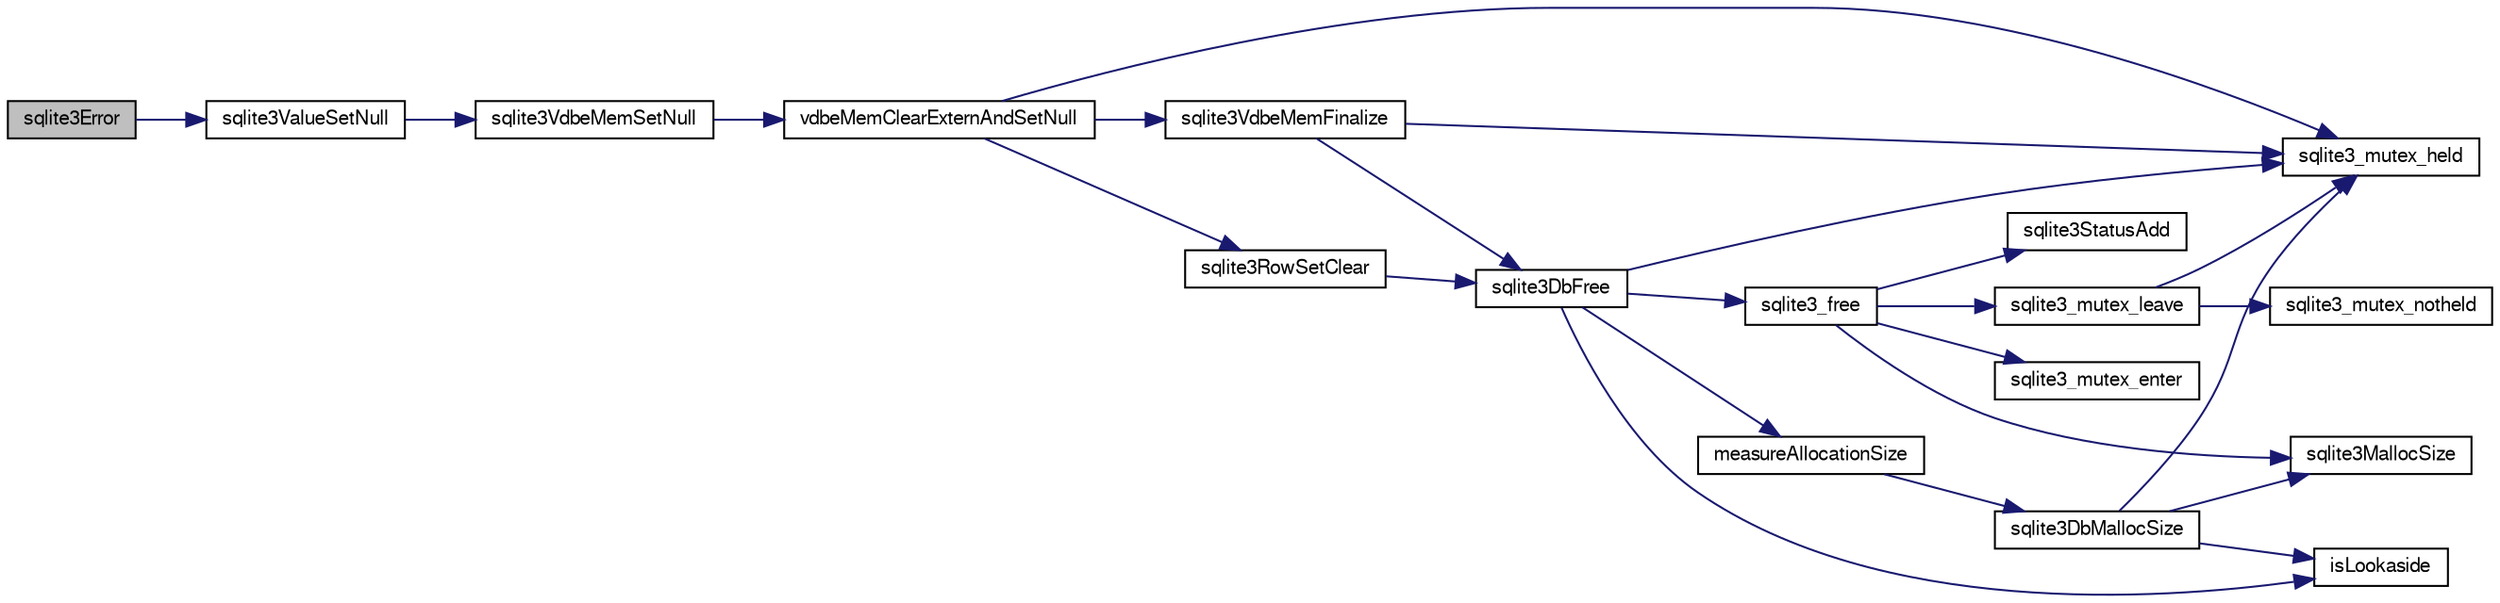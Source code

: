 digraph "sqlite3Error"
{
  edge [fontname="FreeSans",fontsize="10",labelfontname="FreeSans",labelfontsize="10"];
  node [fontname="FreeSans",fontsize="10",shape=record];
  rankdir="LR";
  Node509104 [label="sqlite3Error",height=0.2,width=0.4,color="black", fillcolor="grey75", style="filled", fontcolor="black"];
  Node509104 -> Node509105 [color="midnightblue",fontsize="10",style="solid",fontname="FreeSans"];
  Node509105 [label="sqlite3ValueSetNull",height=0.2,width=0.4,color="black", fillcolor="white", style="filled",URL="$sqlite3_8c.html#ad9bc4507a7806b37946116afbe183b95"];
  Node509105 -> Node509106 [color="midnightblue",fontsize="10",style="solid",fontname="FreeSans"];
  Node509106 [label="sqlite3VdbeMemSetNull",height=0.2,width=0.4,color="black", fillcolor="white", style="filled",URL="$sqlite3_8c.html#ae01092c23aebaf8a3ebdf3954609b410"];
  Node509106 -> Node509107 [color="midnightblue",fontsize="10",style="solid",fontname="FreeSans"];
  Node509107 [label="vdbeMemClearExternAndSetNull",height=0.2,width=0.4,color="black", fillcolor="white", style="filled",URL="$sqlite3_8c.html#a29c41a360fb0e86b817777daf061230c"];
  Node509107 -> Node509108 [color="midnightblue",fontsize="10",style="solid",fontname="FreeSans"];
  Node509108 [label="sqlite3_mutex_held",height=0.2,width=0.4,color="black", fillcolor="white", style="filled",URL="$sqlite3_8c.html#acf77da68932b6bc163c5e68547ecc3e7"];
  Node509107 -> Node509109 [color="midnightblue",fontsize="10",style="solid",fontname="FreeSans"];
  Node509109 [label="sqlite3VdbeMemFinalize",height=0.2,width=0.4,color="black", fillcolor="white", style="filled",URL="$sqlite3_8c.html#a2568220f48ddef81b1c43e401042d9d2"];
  Node509109 -> Node509108 [color="midnightblue",fontsize="10",style="solid",fontname="FreeSans"];
  Node509109 -> Node509110 [color="midnightblue",fontsize="10",style="solid",fontname="FreeSans"];
  Node509110 [label="sqlite3DbFree",height=0.2,width=0.4,color="black", fillcolor="white", style="filled",URL="$sqlite3_8c.html#ac70ab821a6607b4a1b909582dc37a069"];
  Node509110 -> Node509108 [color="midnightblue",fontsize="10",style="solid",fontname="FreeSans"];
  Node509110 -> Node509111 [color="midnightblue",fontsize="10",style="solid",fontname="FreeSans"];
  Node509111 [label="measureAllocationSize",height=0.2,width=0.4,color="black", fillcolor="white", style="filled",URL="$sqlite3_8c.html#a45731e644a22fdb756e2b6337224217a"];
  Node509111 -> Node509112 [color="midnightblue",fontsize="10",style="solid",fontname="FreeSans"];
  Node509112 [label="sqlite3DbMallocSize",height=0.2,width=0.4,color="black", fillcolor="white", style="filled",URL="$sqlite3_8c.html#aa397e5a8a03495203a0767abf0a71f86"];
  Node509112 -> Node509113 [color="midnightblue",fontsize="10",style="solid",fontname="FreeSans"];
  Node509113 [label="sqlite3MallocSize",height=0.2,width=0.4,color="black", fillcolor="white", style="filled",URL="$sqlite3_8c.html#acf5d2a5f35270bafb050bd2def576955"];
  Node509112 -> Node509108 [color="midnightblue",fontsize="10",style="solid",fontname="FreeSans"];
  Node509112 -> Node509114 [color="midnightblue",fontsize="10",style="solid",fontname="FreeSans"];
  Node509114 [label="isLookaside",height=0.2,width=0.4,color="black", fillcolor="white", style="filled",URL="$sqlite3_8c.html#a770fa05ff9717b75e16f4d968a77b897"];
  Node509110 -> Node509114 [color="midnightblue",fontsize="10",style="solid",fontname="FreeSans"];
  Node509110 -> Node509115 [color="midnightblue",fontsize="10",style="solid",fontname="FreeSans"];
  Node509115 [label="sqlite3_free",height=0.2,width=0.4,color="black", fillcolor="white", style="filled",URL="$sqlite3_8c.html#a6552349e36a8a691af5487999ab09519"];
  Node509115 -> Node509116 [color="midnightblue",fontsize="10",style="solid",fontname="FreeSans"];
  Node509116 [label="sqlite3_mutex_enter",height=0.2,width=0.4,color="black", fillcolor="white", style="filled",URL="$sqlite3_8c.html#a1c12cde690bd89f104de5cbad12a6bf5"];
  Node509115 -> Node509117 [color="midnightblue",fontsize="10",style="solid",fontname="FreeSans"];
  Node509117 [label="sqlite3StatusAdd",height=0.2,width=0.4,color="black", fillcolor="white", style="filled",URL="$sqlite3_8c.html#afa029f93586aeab4cc85360905dae9cd"];
  Node509115 -> Node509113 [color="midnightblue",fontsize="10",style="solid",fontname="FreeSans"];
  Node509115 -> Node509118 [color="midnightblue",fontsize="10",style="solid",fontname="FreeSans"];
  Node509118 [label="sqlite3_mutex_leave",height=0.2,width=0.4,color="black", fillcolor="white", style="filled",URL="$sqlite3_8c.html#a5838d235601dbd3c1fa993555c6bcc93"];
  Node509118 -> Node509108 [color="midnightblue",fontsize="10",style="solid",fontname="FreeSans"];
  Node509118 -> Node509119 [color="midnightblue",fontsize="10",style="solid",fontname="FreeSans"];
  Node509119 [label="sqlite3_mutex_notheld",height=0.2,width=0.4,color="black", fillcolor="white", style="filled",URL="$sqlite3_8c.html#a83967c837c1c000d3b5adcfaa688f5dc"];
  Node509107 -> Node509120 [color="midnightblue",fontsize="10",style="solid",fontname="FreeSans"];
  Node509120 [label="sqlite3RowSetClear",height=0.2,width=0.4,color="black", fillcolor="white", style="filled",URL="$sqlite3_8c.html#ae153de0cd969511a607e26deeca80342"];
  Node509120 -> Node509110 [color="midnightblue",fontsize="10",style="solid",fontname="FreeSans"];
}
